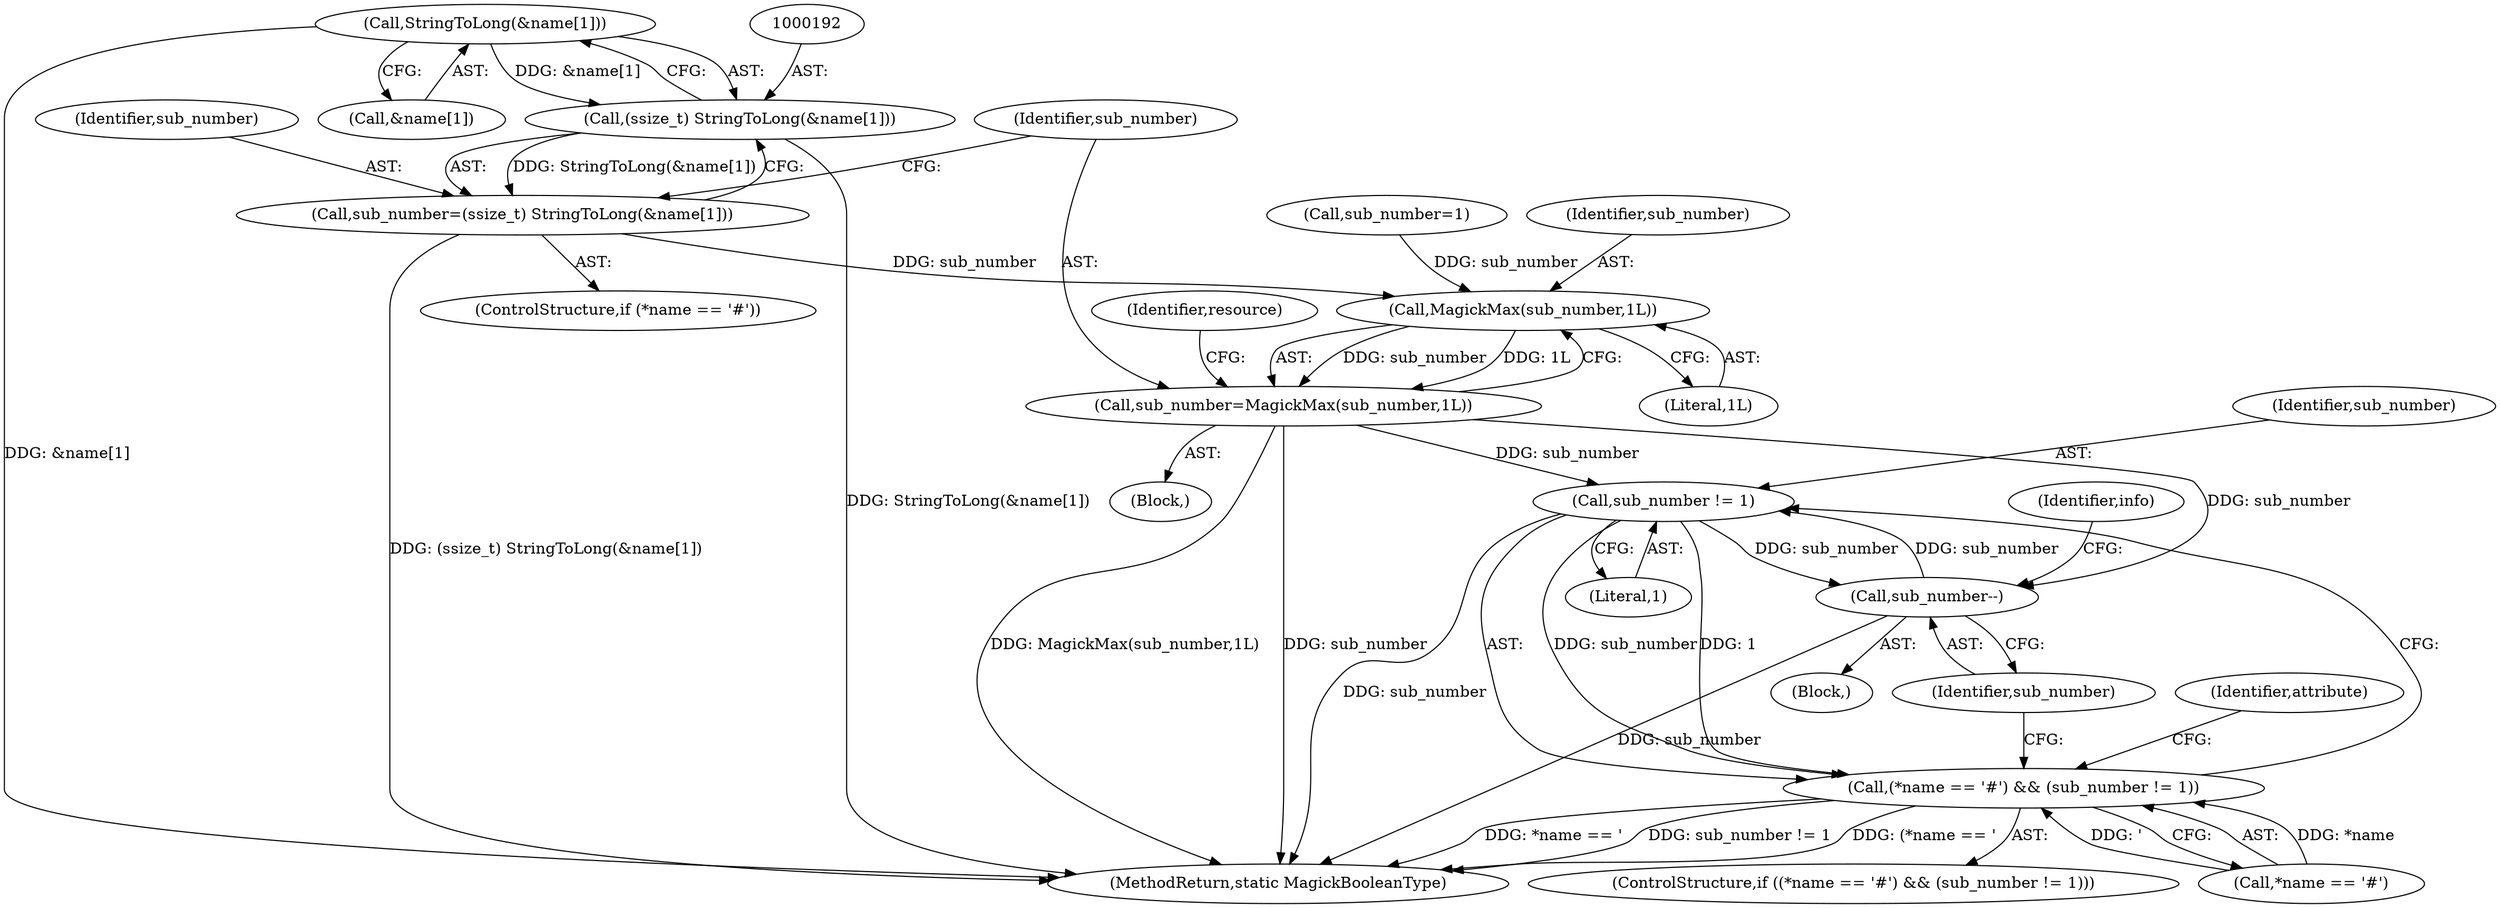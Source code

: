 digraph "0_ImageMagick_dd84447b63a71fa8c3f47071b09454efc667767b@array" {
"1000193" [label="(Call,StringToLong(&name[1]))"];
"1000191" [label="(Call,(ssize_t) StringToLong(&name[1]))"];
"1000189" [label="(Call,sub_number=(ssize_t) StringToLong(&name[1]))"];
"1000200" [label="(Call,MagickMax(sub_number,1L))"];
"1000198" [label="(Call,sub_number=MagickMax(sub_number,1L))"];
"1000463" [label="(Call,sub_number != 1)"];
"1000458" [label="(Call,(*name == '#') && (sub_number != 1))"];
"1000467" [label="(Call,sub_number--)"];
"1000193" [label="(Call,StringToLong(&name[1]))"];
"1000199" [label="(Identifier,sub_number)"];
"1000464" [label="(Identifier,sub_number)"];
"1000457" [label="(ControlStructure,if ((*name == '#') && (sub_number != 1)))"];
"1000481" [label="(Identifier,attribute)"];
"1000200" [label="(Call,MagickMax(sub_number,1L))"];
"1000463" [label="(Call,sub_number != 1)"];
"1000468" [label="(Identifier,sub_number)"];
"1000202" [label="(Literal,1L)"];
"1000466" [label="(Block,)"];
"1000467" [label="(Call,sub_number--)"];
"1000201" [label="(Identifier,sub_number)"];
"1000189" [label="(Call,sub_number=(ssize_t) StringToLong(&name[1]))"];
"1000470" [label="(Identifier,info)"];
"1000181" [label="(Call,sub_number=1)"];
"1000198" [label="(Call,sub_number=MagickMax(sub_number,1L))"];
"1000458" [label="(Call,(*name == '#') && (sub_number != 1))"];
"1000184" [label="(ControlStructure,if (*name == '#'))"];
"1000191" [label="(Call,(ssize_t) StringToLong(&name[1]))"];
"1000190" [label="(Identifier,sub_number)"];
"1000626" [label="(MethodReturn,static MagickBooleanType)"];
"1000204" [label="(Identifier,resource)"];
"1000465" [label="(Literal,1)"];
"1000108" [label="(Block,)"];
"1000459" [label="(Call,*name == '#')"];
"1000194" [label="(Call,&name[1])"];
"1000193" -> "1000191"  [label="AST: "];
"1000193" -> "1000194"  [label="CFG: "];
"1000194" -> "1000193"  [label="AST: "];
"1000191" -> "1000193"  [label="CFG: "];
"1000193" -> "1000626"  [label="DDG: &name[1]"];
"1000193" -> "1000191"  [label="DDG: &name[1]"];
"1000191" -> "1000189"  [label="AST: "];
"1000192" -> "1000191"  [label="AST: "];
"1000189" -> "1000191"  [label="CFG: "];
"1000191" -> "1000626"  [label="DDG: StringToLong(&name[1])"];
"1000191" -> "1000189"  [label="DDG: StringToLong(&name[1])"];
"1000189" -> "1000184"  [label="AST: "];
"1000190" -> "1000189"  [label="AST: "];
"1000199" -> "1000189"  [label="CFG: "];
"1000189" -> "1000626"  [label="DDG: (ssize_t) StringToLong(&name[1])"];
"1000189" -> "1000200"  [label="DDG: sub_number"];
"1000200" -> "1000198"  [label="AST: "];
"1000200" -> "1000202"  [label="CFG: "];
"1000201" -> "1000200"  [label="AST: "];
"1000202" -> "1000200"  [label="AST: "];
"1000198" -> "1000200"  [label="CFG: "];
"1000200" -> "1000198"  [label="DDG: sub_number"];
"1000200" -> "1000198"  [label="DDG: 1L"];
"1000181" -> "1000200"  [label="DDG: sub_number"];
"1000198" -> "1000108"  [label="AST: "];
"1000199" -> "1000198"  [label="AST: "];
"1000204" -> "1000198"  [label="CFG: "];
"1000198" -> "1000626"  [label="DDG: MagickMax(sub_number,1L)"];
"1000198" -> "1000626"  [label="DDG: sub_number"];
"1000198" -> "1000463"  [label="DDG: sub_number"];
"1000198" -> "1000467"  [label="DDG: sub_number"];
"1000463" -> "1000458"  [label="AST: "];
"1000463" -> "1000465"  [label="CFG: "];
"1000464" -> "1000463"  [label="AST: "];
"1000465" -> "1000463"  [label="AST: "];
"1000458" -> "1000463"  [label="CFG: "];
"1000463" -> "1000626"  [label="DDG: sub_number"];
"1000463" -> "1000458"  [label="DDG: sub_number"];
"1000463" -> "1000458"  [label="DDG: 1"];
"1000467" -> "1000463"  [label="DDG: sub_number"];
"1000463" -> "1000467"  [label="DDG: sub_number"];
"1000458" -> "1000457"  [label="AST: "];
"1000458" -> "1000459"  [label="CFG: "];
"1000459" -> "1000458"  [label="AST: "];
"1000468" -> "1000458"  [label="CFG: "];
"1000481" -> "1000458"  [label="CFG: "];
"1000458" -> "1000626"  [label="DDG: *name == '"];
"1000458" -> "1000626"  [label="DDG: sub_number != 1"];
"1000458" -> "1000626"  [label="DDG: (*name == '"];
"1000459" -> "1000458"  [label="DDG: *name"];
"1000459" -> "1000458"  [label="DDG: '"];
"1000467" -> "1000466"  [label="AST: "];
"1000467" -> "1000468"  [label="CFG: "];
"1000468" -> "1000467"  [label="AST: "];
"1000470" -> "1000467"  [label="CFG: "];
"1000467" -> "1000626"  [label="DDG: sub_number"];
}
